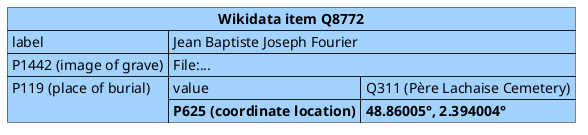 @startuml wd_qualifier

json "**Wikidata item Q8772**" as x #a2d2ff {
  "label": "Jean Baptiste Joseph Fourier",
  "P1442 (image of grave)": "File:...",
  "P119 (place of burial)": {
    "value": "Q311 (Père Lachaise Cemetery)",
    "**P625 (coordinate location)**": "**48.86005°, 2.394004°**"
  }
}

@enduml